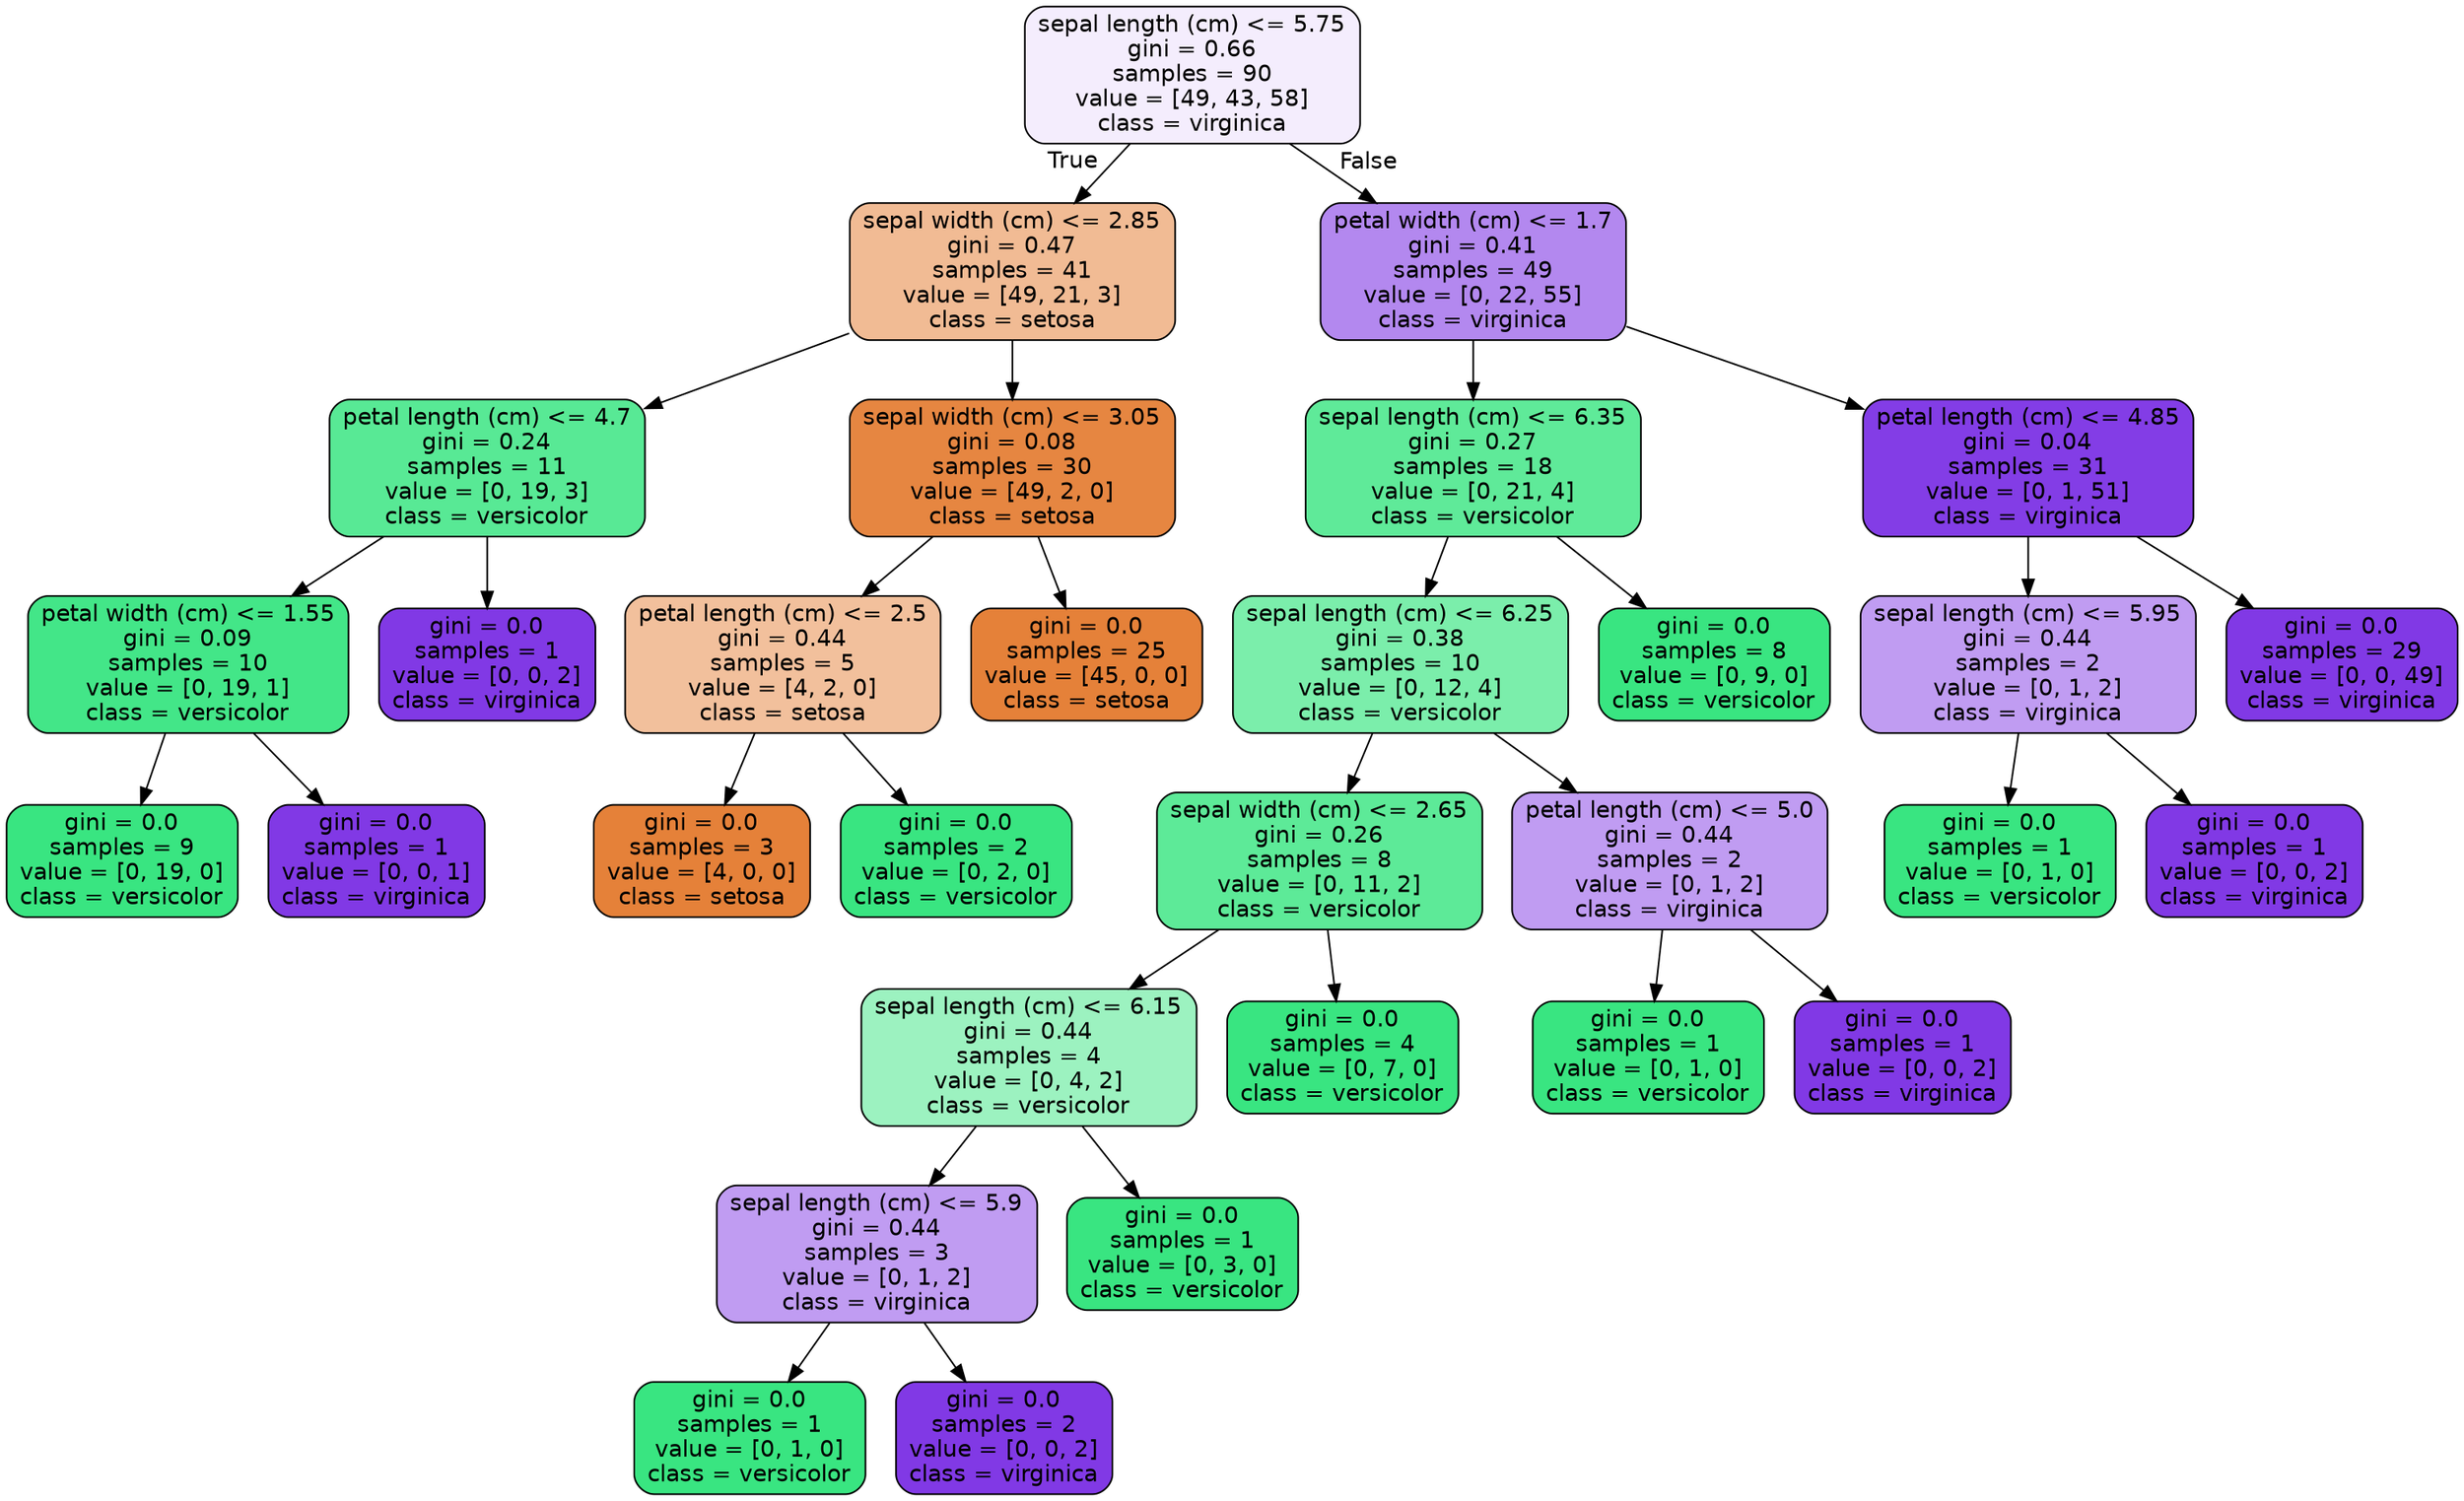 digraph Tree {
node [shape=box, style="filled, rounded", color="black", fontname=helvetica] ;
edge [fontname=helvetica] ;
0 [label="sepal length (cm) <= 5.75\ngini = 0.66\nsamples = 90\nvalue = [49, 43, 58]\nclass = virginica", fillcolor="#f4edfd"] ;
1 [label="sepal width (cm) <= 2.85\ngini = 0.47\nsamples = 41\nvalue = [49, 21, 3]\nclass = setosa", fillcolor="#f1bb94"] ;
0 -> 1 [labeldistance=2.5, labelangle=45, headlabel="True"] ;
2 [label="petal length (cm) <= 4.7\ngini = 0.24\nsamples = 11\nvalue = [0, 19, 3]\nclass = versicolor", fillcolor="#58e995"] ;
1 -> 2 ;
3 [label="petal width (cm) <= 1.55\ngini = 0.09\nsamples = 10\nvalue = [0, 19, 1]\nclass = versicolor", fillcolor="#43e688"] ;
2 -> 3 ;
4 [label="gini = 0.0\nsamples = 9\nvalue = [0, 19, 0]\nclass = versicolor", fillcolor="#39e581"] ;
3 -> 4 ;
5 [label="gini = 0.0\nsamples = 1\nvalue = [0, 0, 1]\nclass = virginica", fillcolor="#8139e5"] ;
3 -> 5 ;
6 [label="gini = 0.0\nsamples = 1\nvalue = [0, 0, 2]\nclass = virginica", fillcolor="#8139e5"] ;
2 -> 6 ;
7 [label="sepal width (cm) <= 3.05\ngini = 0.08\nsamples = 30\nvalue = [49, 2, 0]\nclass = setosa", fillcolor="#e68641"] ;
1 -> 7 ;
8 [label="petal length (cm) <= 2.5\ngini = 0.44\nsamples = 5\nvalue = [4, 2, 0]\nclass = setosa", fillcolor="#f2c09c"] ;
7 -> 8 ;
9 [label="gini = 0.0\nsamples = 3\nvalue = [4, 0, 0]\nclass = setosa", fillcolor="#e58139"] ;
8 -> 9 ;
10 [label="gini = 0.0\nsamples = 2\nvalue = [0, 2, 0]\nclass = versicolor", fillcolor="#39e581"] ;
8 -> 10 ;
11 [label="gini = 0.0\nsamples = 25\nvalue = [45, 0, 0]\nclass = setosa", fillcolor="#e58139"] ;
7 -> 11 ;
12 [label="petal width (cm) <= 1.7\ngini = 0.41\nsamples = 49\nvalue = [0, 22, 55]\nclass = virginica", fillcolor="#b388ef"] ;
0 -> 12 [labeldistance=2.5, labelangle=-45, headlabel="False"] ;
13 [label="sepal length (cm) <= 6.35\ngini = 0.27\nsamples = 18\nvalue = [0, 21, 4]\nclass = versicolor", fillcolor="#5fea99"] ;
12 -> 13 ;
14 [label="sepal length (cm) <= 6.25\ngini = 0.38\nsamples = 10\nvalue = [0, 12, 4]\nclass = versicolor", fillcolor="#7beeab"] ;
13 -> 14 ;
15 [label="sepal width (cm) <= 2.65\ngini = 0.26\nsamples = 8\nvalue = [0, 11, 2]\nclass = versicolor", fillcolor="#5dea98"] ;
14 -> 15 ;
16 [label="sepal length (cm) <= 6.15\ngini = 0.44\nsamples = 4\nvalue = [0, 4, 2]\nclass = versicolor", fillcolor="#9cf2c0"] ;
15 -> 16 ;
17 [label="sepal length (cm) <= 5.9\ngini = 0.44\nsamples = 3\nvalue = [0, 1, 2]\nclass = virginica", fillcolor="#c09cf2"] ;
16 -> 17 ;
18 [label="gini = 0.0\nsamples = 1\nvalue = [0, 1, 0]\nclass = versicolor", fillcolor="#39e581"] ;
17 -> 18 ;
19 [label="gini = 0.0\nsamples = 2\nvalue = [0, 0, 2]\nclass = virginica", fillcolor="#8139e5"] ;
17 -> 19 ;
20 [label="gini = 0.0\nsamples = 1\nvalue = [0, 3, 0]\nclass = versicolor", fillcolor="#39e581"] ;
16 -> 20 ;
21 [label="gini = 0.0\nsamples = 4\nvalue = [0, 7, 0]\nclass = versicolor", fillcolor="#39e581"] ;
15 -> 21 ;
22 [label="petal length (cm) <= 5.0\ngini = 0.44\nsamples = 2\nvalue = [0, 1, 2]\nclass = virginica", fillcolor="#c09cf2"] ;
14 -> 22 ;
23 [label="gini = 0.0\nsamples = 1\nvalue = [0, 1, 0]\nclass = versicolor", fillcolor="#39e581"] ;
22 -> 23 ;
24 [label="gini = 0.0\nsamples = 1\nvalue = [0, 0, 2]\nclass = virginica", fillcolor="#8139e5"] ;
22 -> 24 ;
25 [label="gini = 0.0\nsamples = 8\nvalue = [0, 9, 0]\nclass = versicolor", fillcolor="#39e581"] ;
13 -> 25 ;
26 [label="petal length (cm) <= 4.85\ngini = 0.04\nsamples = 31\nvalue = [0, 1, 51]\nclass = virginica", fillcolor="#833de6"] ;
12 -> 26 ;
27 [label="sepal length (cm) <= 5.95\ngini = 0.44\nsamples = 2\nvalue = [0, 1, 2]\nclass = virginica", fillcolor="#c09cf2"] ;
26 -> 27 ;
28 [label="gini = 0.0\nsamples = 1\nvalue = [0, 1, 0]\nclass = versicolor", fillcolor="#39e581"] ;
27 -> 28 ;
29 [label="gini = 0.0\nsamples = 1\nvalue = [0, 0, 2]\nclass = virginica", fillcolor="#8139e5"] ;
27 -> 29 ;
30 [label="gini = 0.0\nsamples = 29\nvalue = [0, 0, 49]\nclass = virginica", fillcolor="#8139e5"] ;
26 -> 30 ;
}